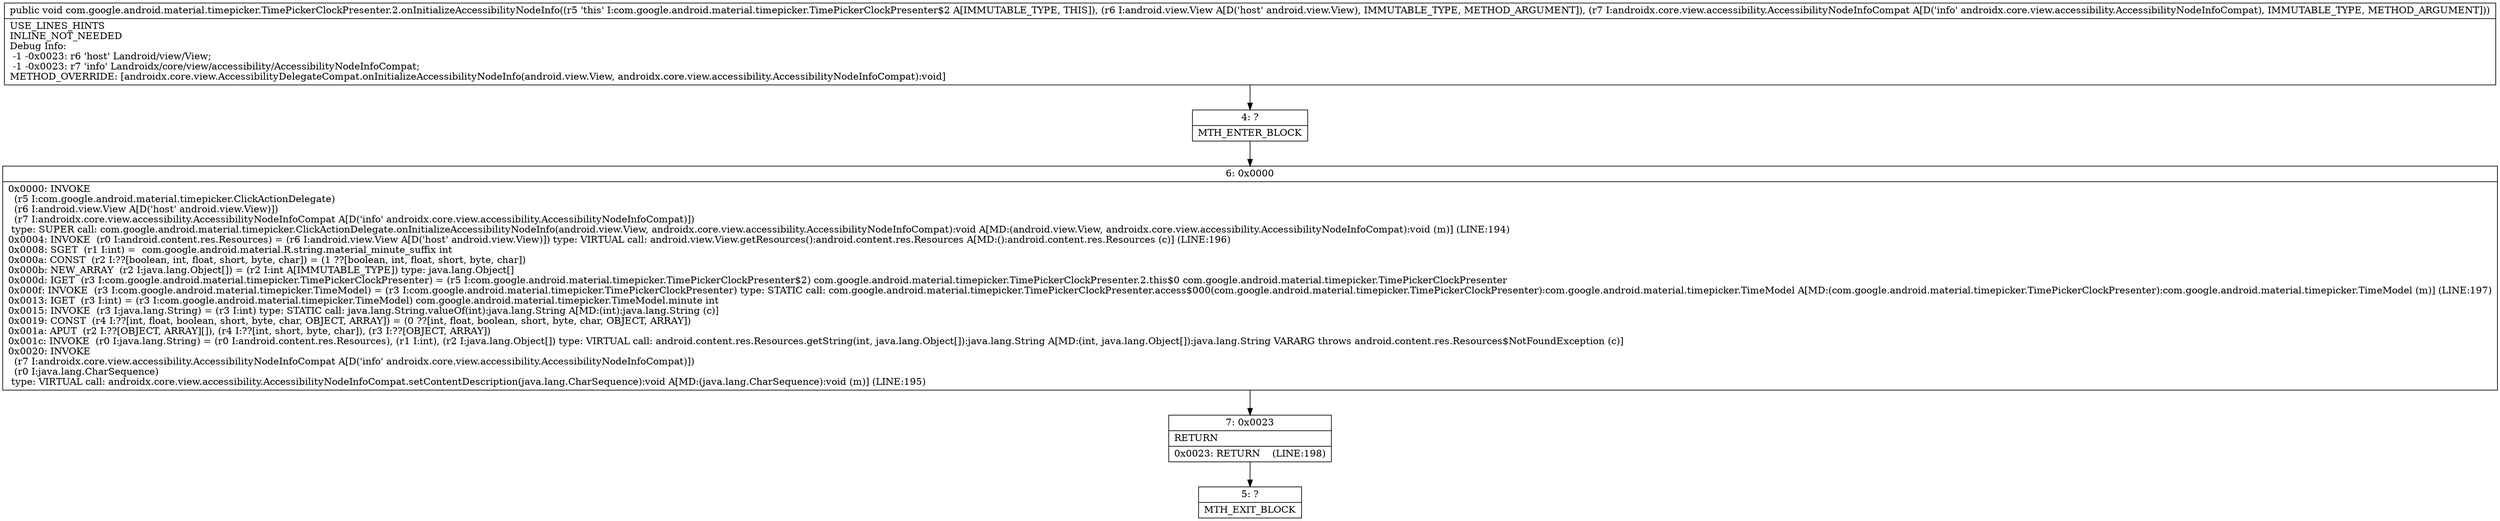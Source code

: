digraph "CFG forcom.google.android.material.timepicker.TimePickerClockPresenter.2.onInitializeAccessibilityNodeInfo(Landroid\/view\/View;Landroidx\/core\/view\/accessibility\/AccessibilityNodeInfoCompat;)V" {
Node_4 [shape=record,label="{4\:\ ?|MTH_ENTER_BLOCK\l}"];
Node_6 [shape=record,label="{6\:\ 0x0000|0x0000: INVOKE  \l  (r5 I:com.google.android.material.timepicker.ClickActionDelegate)\l  (r6 I:android.view.View A[D('host' android.view.View)])\l  (r7 I:androidx.core.view.accessibility.AccessibilityNodeInfoCompat A[D('info' androidx.core.view.accessibility.AccessibilityNodeInfoCompat)])\l type: SUPER call: com.google.android.material.timepicker.ClickActionDelegate.onInitializeAccessibilityNodeInfo(android.view.View, androidx.core.view.accessibility.AccessibilityNodeInfoCompat):void A[MD:(android.view.View, androidx.core.view.accessibility.AccessibilityNodeInfoCompat):void (m)] (LINE:194)\l0x0004: INVOKE  (r0 I:android.content.res.Resources) = (r6 I:android.view.View A[D('host' android.view.View)]) type: VIRTUAL call: android.view.View.getResources():android.content.res.Resources A[MD:():android.content.res.Resources (c)] (LINE:196)\l0x0008: SGET  (r1 I:int) =  com.google.android.material.R.string.material_minute_suffix int \l0x000a: CONST  (r2 I:??[boolean, int, float, short, byte, char]) = (1 ??[boolean, int, float, short, byte, char]) \l0x000b: NEW_ARRAY  (r2 I:java.lang.Object[]) = (r2 I:int A[IMMUTABLE_TYPE]) type: java.lang.Object[] \l0x000d: IGET  (r3 I:com.google.android.material.timepicker.TimePickerClockPresenter) = (r5 I:com.google.android.material.timepicker.TimePickerClockPresenter$2) com.google.android.material.timepicker.TimePickerClockPresenter.2.this$0 com.google.android.material.timepicker.TimePickerClockPresenter \l0x000f: INVOKE  (r3 I:com.google.android.material.timepicker.TimeModel) = (r3 I:com.google.android.material.timepicker.TimePickerClockPresenter) type: STATIC call: com.google.android.material.timepicker.TimePickerClockPresenter.access$000(com.google.android.material.timepicker.TimePickerClockPresenter):com.google.android.material.timepicker.TimeModel A[MD:(com.google.android.material.timepicker.TimePickerClockPresenter):com.google.android.material.timepicker.TimeModel (m)] (LINE:197)\l0x0013: IGET  (r3 I:int) = (r3 I:com.google.android.material.timepicker.TimeModel) com.google.android.material.timepicker.TimeModel.minute int \l0x0015: INVOKE  (r3 I:java.lang.String) = (r3 I:int) type: STATIC call: java.lang.String.valueOf(int):java.lang.String A[MD:(int):java.lang.String (c)]\l0x0019: CONST  (r4 I:??[int, float, boolean, short, byte, char, OBJECT, ARRAY]) = (0 ??[int, float, boolean, short, byte, char, OBJECT, ARRAY]) \l0x001a: APUT  (r2 I:??[OBJECT, ARRAY][]), (r4 I:??[int, short, byte, char]), (r3 I:??[OBJECT, ARRAY]) \l0x001c: INVOKE  (r0 I:java.lang.String) = (r0 I:android.content.res.Resources), (r1 I:int), (r2 I:java.lang.Object[]) type: VIRTUAL call: android.content.res.Resources.getString(int, java.lang.Object[]):java.lang.String A[MD:(int, java.lang.Object[]):java.lang.String VARARG throws android.content.res.Resources$NotFoundException (c)]\l0x0020: INVOKE  \l  (r7 I:androidx.core.view.accessibility.AccessibilityNodeInfoCompat A[D('info' androidx.core.view.accessibility.AccessibilityNodeInfoCompat)])\l  (r0 I:java.lang.CharSequence)\l type: VIRTUAL call: androidx.core.view.accessibility.AccessibilityNodeInfoCompat.setContentDescription(java.lang.CharSequence):void A[MD:(java.lang.CharSequence):void (m)] (LINE:195)\l}"];
Node_7 [shape=record,label="{7\:\ 0x0023|RETURN\l|0x0023: RETURN    (LINE:198)\l}"];
Node_5 [shape=record,label="{5\:\ ?|MTH_EXIT_BLOCK\l}"];
MethodNode[shape=record,label="{public void com.google.android.material.timepicker.TimePickerClockPresenter.2.onInitializeAccessibilityNodeInfo((r5 'this' I:com.google.android.material.timepicker.TimePickerClockPresenter$2 A[IMMUTABLE_TYPE, THIS]), (r6 I:android.view.View A[D('host' android.view.View), IMMUTABLE_TYPE, METHOD_ARGUMENT]), (r7 I:androidx.core.view.accessibility.AccessibilityNodeInfoCompat A[D('info' androidx.core.view.accessibility.AccessibilityNodeInfoCompat), IMMUTABLE_TYPE, METHOD_ARGUMENT]))  | USE_LINES_HINTS\lINLINE_NOT_NEEDED\lDebug Info:\l  \-1 \-0x0023: r6 'host' Landroid\/view\/View;\l  \-1 \-0x0023: r7 'info' Landroidx\/core\/view\/accessibility\/AccessibilityNodeInfoCompat;\lMETHOD_OVERRIDE: [androidx.core.view.AccessibilityDelegateCompat.onInitializeAccessibilityNodeInfo(android.view.View, androidx.core.view.accessibility.AccessibilityNodeInfoCompat):void]\l}"];
MethodNode -> Node_4;Node_4 -> Node_6;
Node_6 -> Node_7;
Node_7 -> Node_5;
}

